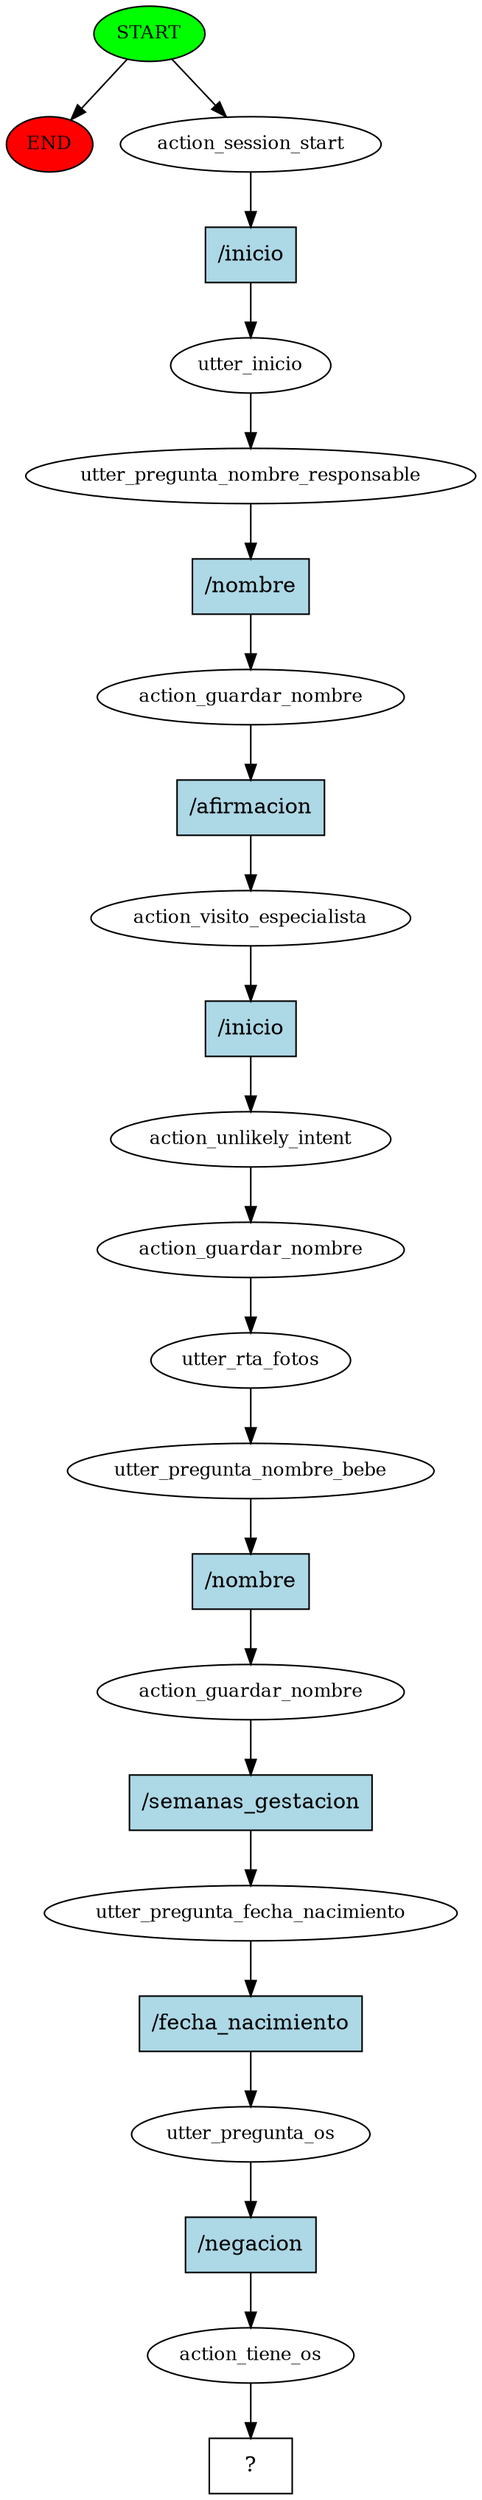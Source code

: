 digraph  {
0 [class="start active", fillcolor=green, fontsize=12, label=START, style=filled];
"-1" [class=end, fillcolor=red, fontsize=12, label=END, style=filled];
1 [class=active, fontsize=12, label=action_session_start];
2 [class=active, fontsize=12, label=utter_inicio];
3 [class=active, fontsize=12, label=utter_pregunta_nombre_responsable];
4 [class=active, fontsize=12, label=action_guardar_nombre];
5 [class=active, fontsize=12, label=action_visito_especialista];
6 [class=active, fontsize=12, label=action_unlikely_intent];
7 [class=active, fontsize=12, label=action_guardar_nombre];
8 [class=active, fontsize=12, label=utter_rta_fotos];
9 [class=active, fontsize=12, label=utter_pregunta_nombre_bebe];
10 [class=active, fontsize=12, label=action_guardar_nombre];
11 [class=active, fontsize=12, label=utter_pregunta_fecha_nacimiento];
12 [class=active, fontsize=12, label=utter_pregunta_os];
13 [class=active, fontsize=12, label=action_tiene_os];
14 [class="intent dashed active", label="  ?  ", shape=rect];
15 [class="intent active", fillcolor=lightblue, label="/inicio", shape=rect, style=filled];
16 [class="intent active", fillcolor=lightblue, label="/nombre", shape=rect, style=filled];
17 [class="intent active", fillcolor=lightblue, label="/afirmacion", shape=rect, style=filled];
18 [class="intent active", fillcolor=lightblue, label="/inicio", shape=rect, style=filled];
19 [class="intent active", fillcolor=lightblue, label="/nombre", shape=rect, style=filled];
20 [class="intent active", fillcolor=lightblue, label="/semanas_gestacion", shape=rect, style=filled];
21 [class="intent active", fillcolor=lightblue, label="/fecha_nacimiento", shape=rect, style=filled];
22 [class="intent active", fillcolor=lightblue, label="/negacion", shape=rect, style=filled];
0 -> "-1"  [class="", key=NONE, label=""];
0 -> 1  [class=active, key=NONE, label=""];
1 -> 15  [class=active, key=0];
2 -> 3  [class=active, key=NONE, label=""];
3 -> 16  [class=active, key=0];
4 -> 17  [class=active, key=0];
5 -> 18  [class=active, key=0];
6 -> 7  [class=active, key=NONE, label=""];
7 -> 8  [class=active, key=NONE, label=""];
8 -> 9  [class=active, key=NONE, label=""];
9 -> 19  [class=active, key=0];
10 -> 20  [class=active, key=0];
11 -> 21  [class=active, key=0];
12 -> 22  [class=active, key=0];
13 -> 14  [class=active, key=NONE, label=""];
15 -> 2  [class=active, key=0];
16 -> 4  [class=active, key=0];
17 -> 5  [class=active, key=0];
18 -> 6  [class=active, key=0];
19 -> 10  [class=active, key=0];
20 -> 11  [class=active, key=0];
21 -> 12  [class=active, key=0];
22 -> 13  [class=active, key=0];
}
